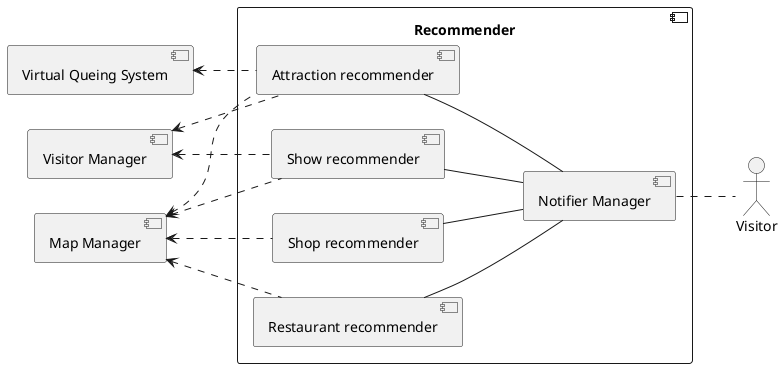 @startuml recommender
left to right direction

component "Map Manager" as map_manager
component "Virtual Queing System" as virtual_queing
component "Visitor Manager" as visitor_manager

component "Recommender" {
    left to right direction
    component "Notifier Manager" as notifier_manager
    component "Shop recommender" as shop_recommender
    component "Attraction recommender" as attraction_recommender
    component "Show recommender" as show_recommender
    component "Restaurant recommender" as restaurant_recommender
}

actor "Visitor" as visitor

shop_recommender -- notifier_manager
attraction_recommender -- notifier_manager
show_recommender -- notifier_manager
restaurant_recommender -- notifier_manager

shop_recommender .up.> map_manager
attraction_recommender .up.> map_manager
show_recommender .up.> map_manager
restaurant_recommender .up.> map_manager
attraction_recommender .up.> virtual_queing
attraction_recommender .up.> visitor_manager
show_recommender .up.> visitor_manager


notifier_manager .. visitor

@enduml